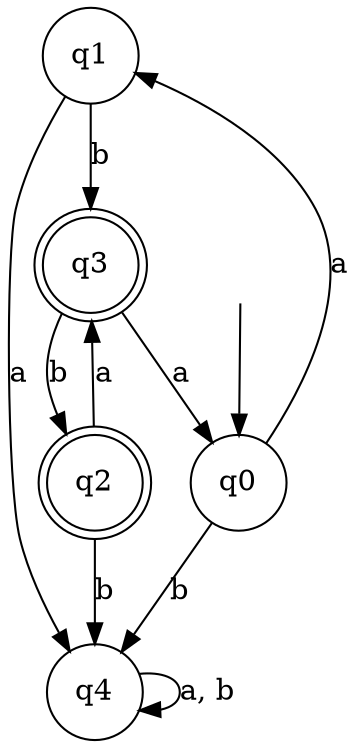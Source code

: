 digraph Automaton {

q1 [shape = circle];

q2 [shape = doublecircle];

q3 [shape = doublecircle];

q4 [shape = circle];

_nil [style = invis];

q0 [shape = circle];

q0 -> q4 [label = "b"];

q3 -> q0 [label = "a"];

_nil -> q0;

q3 -> q2 [label = "b"];

q1 -> q3 [label = "b"];

q1 -> q4 [label = "a"];

q2 -> q3 [label = "a"];

q2 -> q4 [label = "b"];

q0 -> q1 [label = "a"];

q4 -> q4 [label = "a, b"];

}
